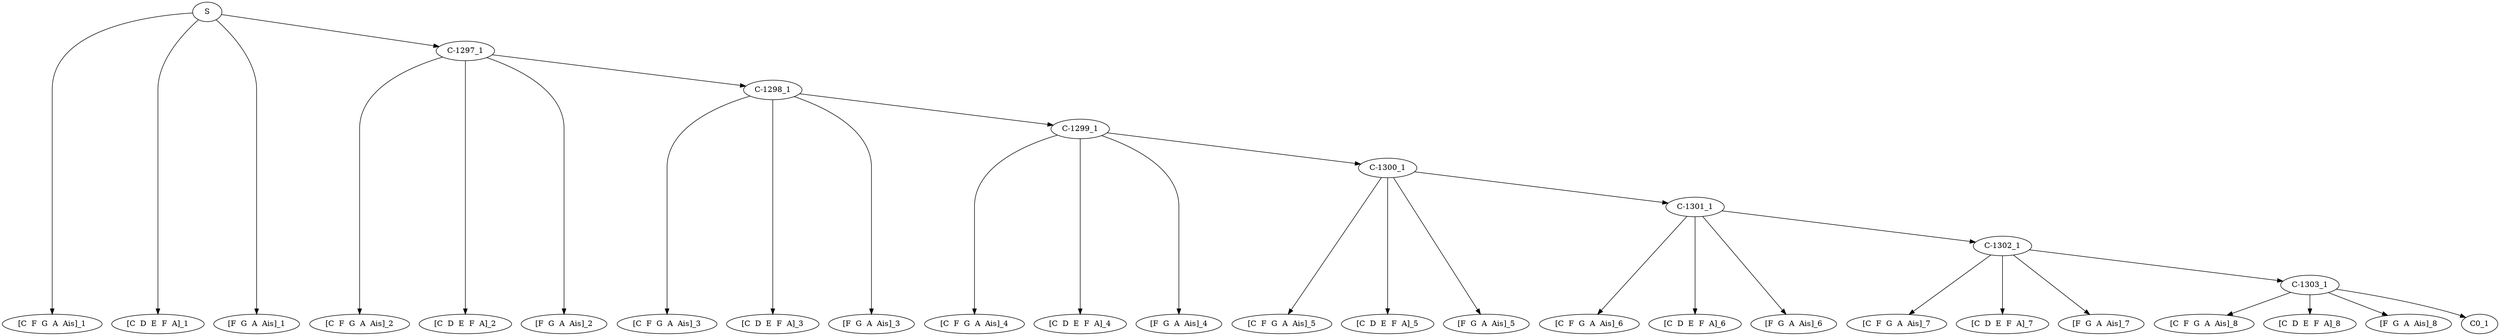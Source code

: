 digraph sample{
"S" -> "[C  F  G  A  Ais]_1";
"S" -> "[C  D  E  F  A]_1";
"S" -> "[F  G  A  Ais]_1";
"S" -> "C-1297_1";
"C-1297_1" -> "[C  F  G  A  Ais]_2";
"C-1297_1" -> "[C  D  E  F  A]_2";
"C-1297_1" -> "[F  G  A  Ais]_2";
"C-1297_1" -> "C-1298_1";
"C-1298_1" -> "[C  F  G  A  Ais]_3";
"C-1298_1" -> "[C  D  E  F  A]_3";
"C-1298_1" -> "[F  G  A  Ais]_3";
"C-1298_1" -> "C-1299_1";
"C-1299_1" -> "[C  F  G  A  Ais]_4";
"C-1299_1" -> "[C  D  E  F  A]_4";
"C-1299_1" -> "[F  G  A  Ais]_4";
"C-1299_1" -> "C-1300_1";
"C-1300_1" -> "[C  F  G  A  Ais]_5";
"C-1300_1" -> "[C  D  E  F  A]_5";
"C-1300_1" -> "[F  G  A  Ais]_5";
"C-1300_1" -> "C-1301_1";
"C-1301_1" -> "[C  F  G  A  Ais]_6";
"C-1301_1" -> "[C  D  E  F  A]_6";
"C-1301_1" -> "[F  G  A  Ais]_6";
"C-1301_1" -> "C-1302_1";
"C-1302_1" -> "[C  F  G  A  Ais]_7";
"C-1302_1" -> "[C  D  E  F  A]_7";
"C-1302_1" -> "[F  G  A  Ais]_7";
"C-1302_1" -> "C-1303_1";
"C-1303_1" -> "[C  F  G  A  Ais]_8";
"C-1303_1" -> "[C  D  E  F  A]_8";
"C-1303_1" -> "[F  G  A  Ais]_8";
"C-1303_1" -> "C0_1";

{rank = min; "S";}
{rank = same; "C-1297_1";}
{rank = same; "C-1298_1";}
{rank = same; "C-1299_1";}
{rank = same; "C-1300_1";}
{rank = same; "C-1301_1";}
{rank = same; "C-1302_1";}
{rank = same; "C-1303_1";}
{rank = same; "C0_1";}
{rank = same; "[C  D  E  F  A]_1"; "[C  D  E  F  A]_2"; "[C  D  E  F  A]_3"; "[C  D  E  F  A]_4"; "[C  D  E  F  A]_5"; "[C  D  E  F  A]_6"; "[C  D  E  F  A]_7"; "[C  D  E  F  A]_8"; "[C  F  G  A  Ais]_1"; "[C  F  G  A  Ais]_2"; "[C  F  G  A  Ais]_3"; "[C  F  G  A  Ais]_4"; "[C  F  G  A  Ais]_5"; "[C  F  G  A  Ais]_6"; "[C  F  G  A  Ais]_7"; "[C  F  G  A  Ais]_8"; "[F  G  A  Ais]_1"; "[F  G  A  Ais]_2"; "[F  G  A  Ais]_3"; "[F  G  A  Ais]_4"; "[F  G  A  Ais]_5"; "[F  G  A  Ais]_6"; "[F  G  A  Ais]_7"; "[F  G  A  Ais]_8";}
}